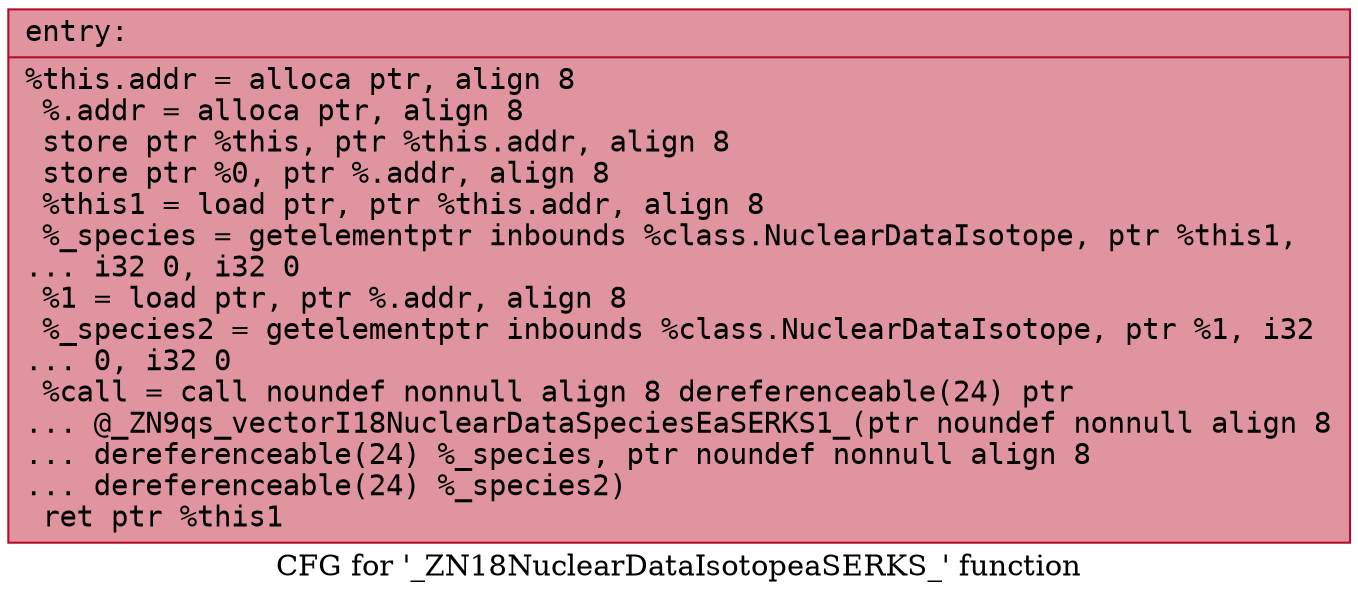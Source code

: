 digraph "CFG for '_ZN18NuclearDataIsotopeaSERKS_' function" {
	label="CFG for '_ZN18NuclearDataIsotopeaSERKS_' function";

	Node0x55cf63430f80 [shape=record,color="#b70d28ff", style=filled, fillcolor="#b70d2870" fontname="Courier",label="{entry:\l|  %this.addr = alloca ptr, align 8\l  %.addr = alloca ptr, align 8\l  store ptr %this, ptr %this.addr, align 8\l  store ptr %0, ptr %.addr, align 8\l  %this1 = load ptr, ptr %this.addr, align 8\l  %_species = getelementptr inbounds %class.NuclearDataIsotope, ptr %this1,\l... i32 0, i32 0\l  %1 = load ptr, ptr %.addr, align 8\l  %_species2 = getelementptr inbounds %class.NuclearDataIsotope, ptr %1, i32\l... 0, i32 0\l  %call = call noundef nonnull align 8 dereferenceable(24) ptr\l... @_ZN9qs_vectorI18NuclearDataSpeciesEaSERKS1_(ptr noundef nonnull align 8\l... dereferenceable(24) %_species, ptr noundef nonnull align 8\l... dereferenceable(24) %_species2)\l  ret ptr %this1\l}"];
}
